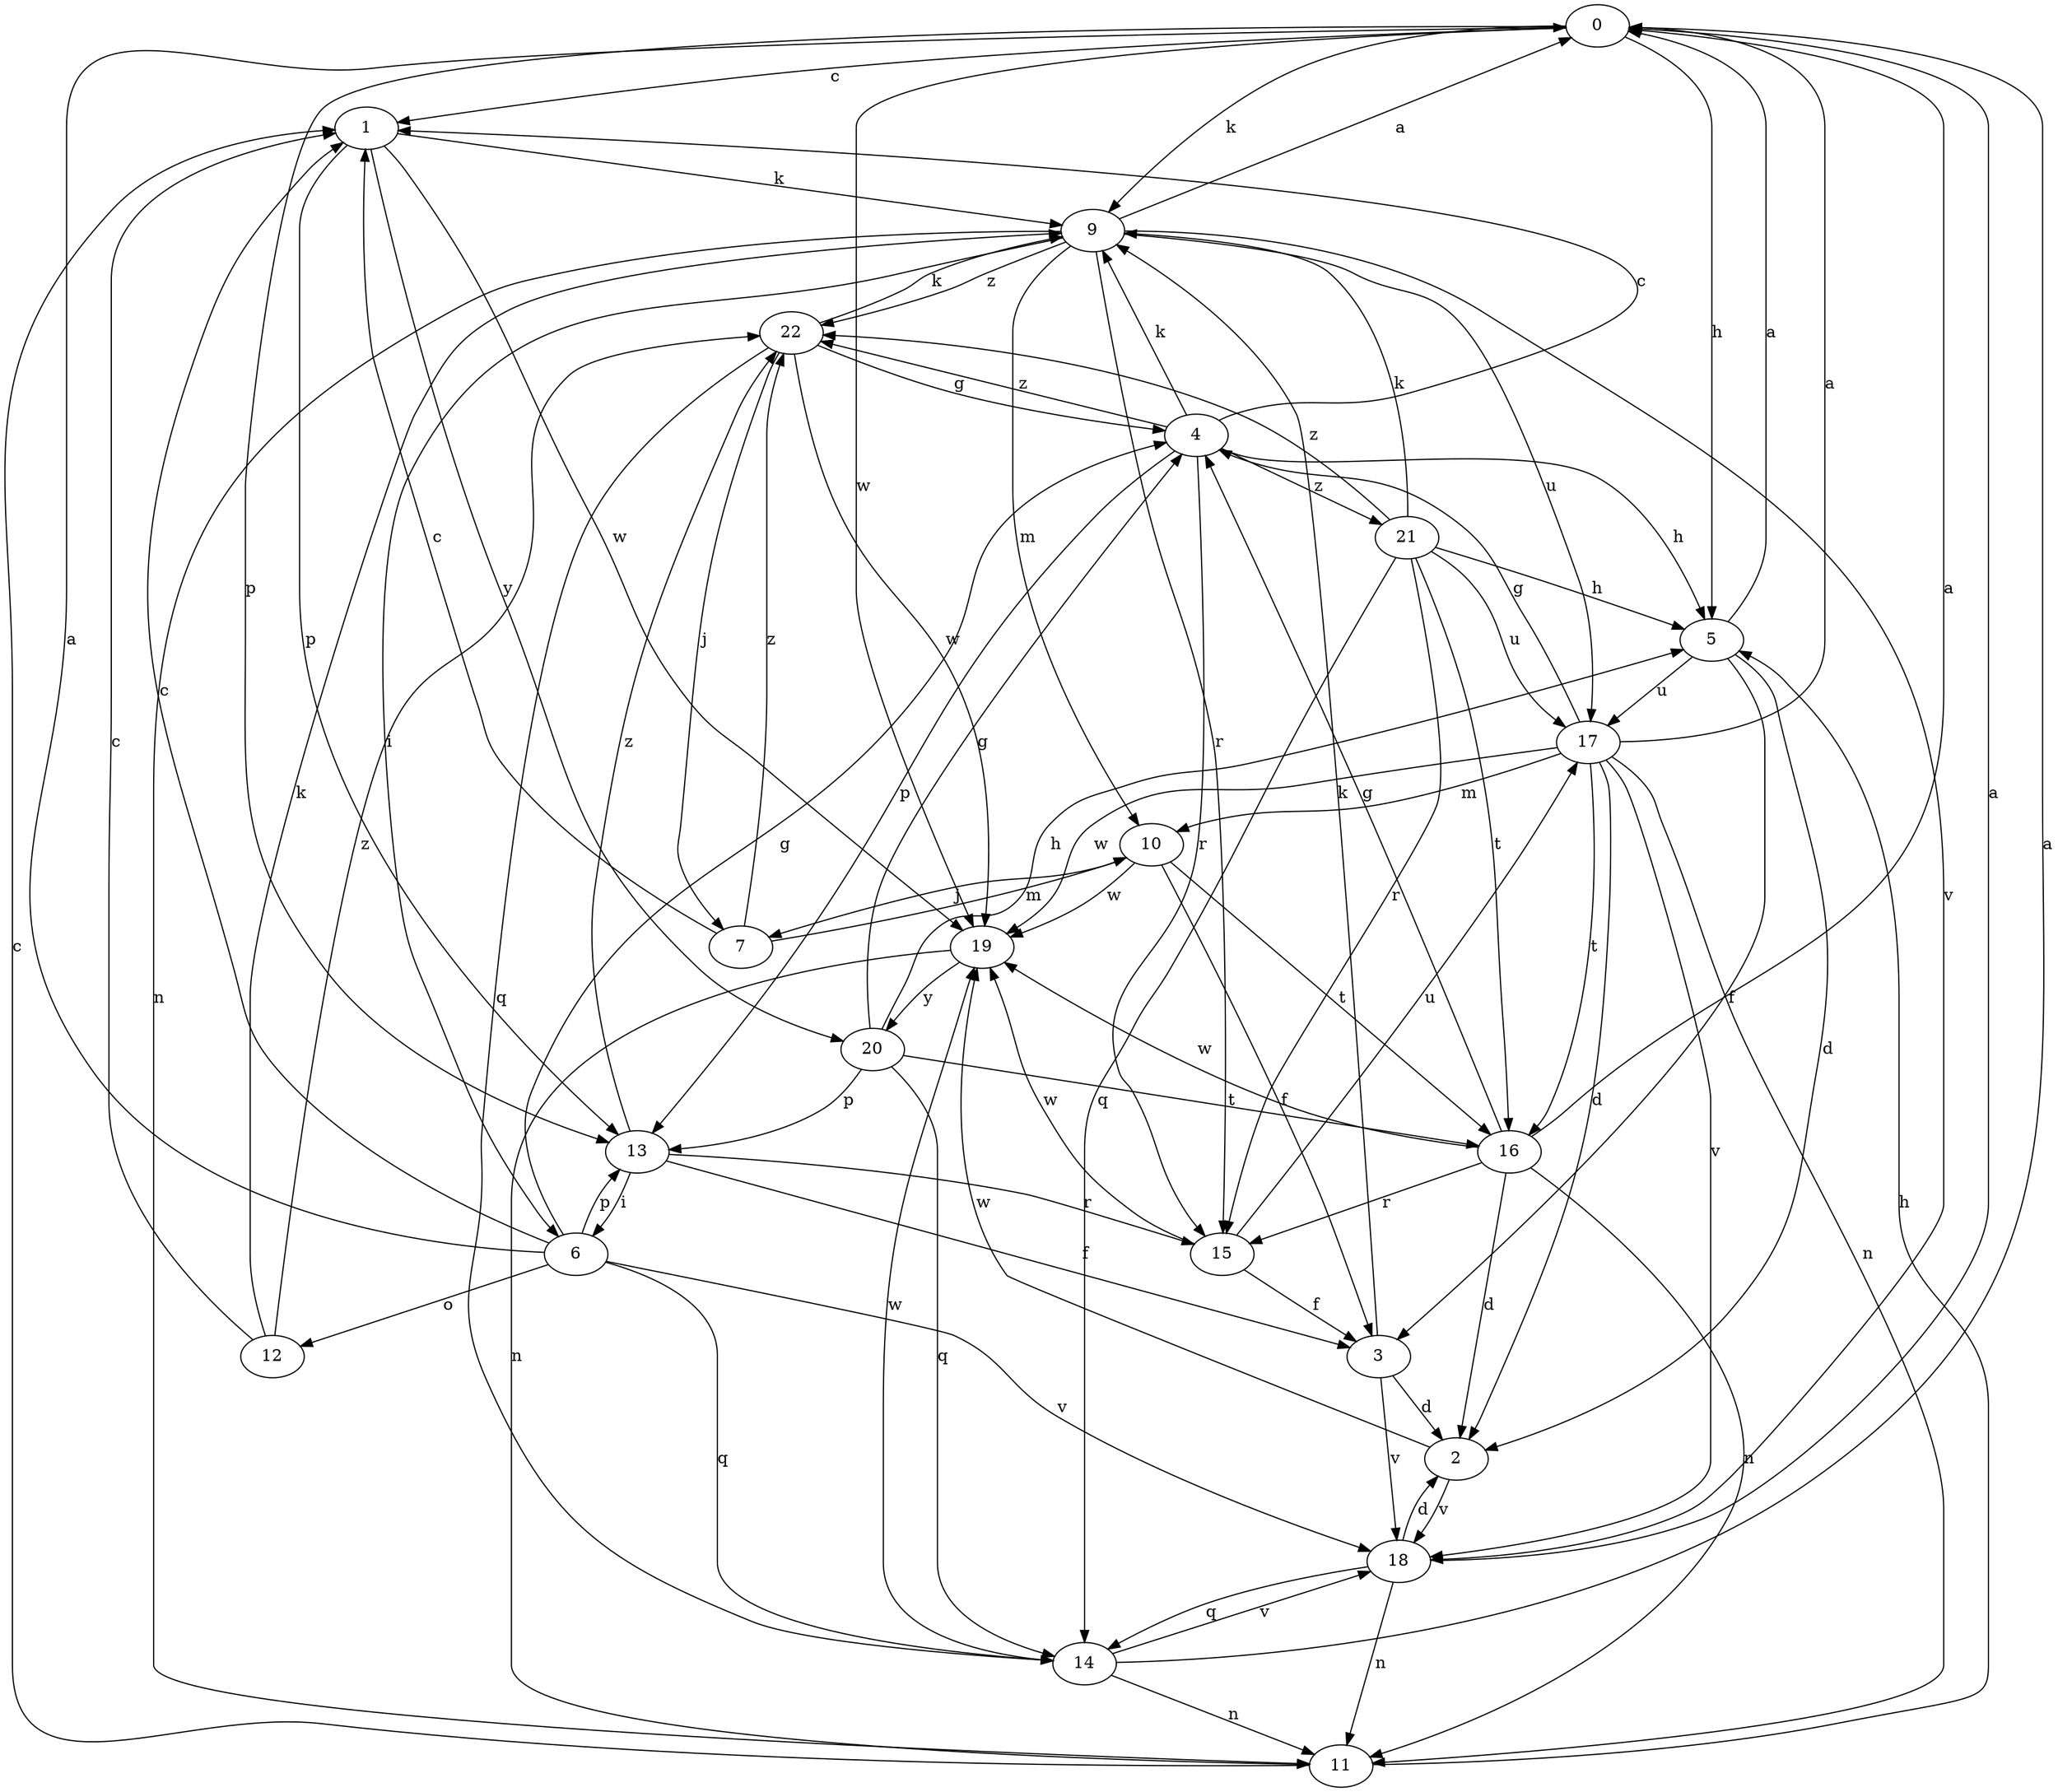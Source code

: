 strict digraph  {
0;
1;
2;
3;
4;
5;
6;
7;
9;
10;
11;
12;
13;
14;
15;
16;
17;
18;
19;
20;
21;
22;
0 -> 1  [label=c];
0 -> 5  [label=h];
0 -> 9  [label=k];
0 -> 13  [label=p];
0 -> 19  [label=w];
1 -> 9  [label=k];
1 -> 13  [label=p];
1 -> 19  [label=w];
1 -> 20  [label=y];
2 -> 18  [label=v];
2 -> 19  [label=w];
3 -> 2  [label=d];
3 -> 9  [label=k];
3 -> 18  [label=v];
4 -> 1  [label=c];
4 -> 5  [label=h];
4 -> 9  [label=k];
4 -> 13  [label=p];
4 -> 15  [label=r];
4 -> 21  [label=z];
4 -> 22  [label=z];
5 -> 0  [label=a];
5 -> 2  [label=d];
5 -> 3  [label=f];
5 -> 17  [label=u];
6 -> 0  [label=a];
6 -> 1  [label=c];
6 -> 4  [label=g];
6 -> 12  [label=o];
6 -> 13  [label=p];
6 -> 14  [label=q];
6 -> 18  [label=v];
7 -> 1  [label=c];
7 -> 10  [label=m];
7 -> 22  [label=z];
9 -> 0  [label=a];
9 -> 6  [label=i];
9 -> 10  [label=m];
9 -> 11  [label=n];
9 -> 15  [label=r];
9 -> 17  [label=u];
9 -> 18  [label=v];
9 -> 22  [label=z];
10 -> 3  [label=f];
10 -> 7  [label=j];
10 -> 16  [label=t];
10 -> 19  [label=w];
11 -> 1  [label=c];
11 -> 5  [label=h];
12 -> 1  [label=c];
12 -> 9  [label=k];
12 -> 22  [label=z];
13 -> 3  [label=f];
13 -> 6  [label=i];
13 -> 15  [label=r];
13 -> 22  [label=z];
14 -> 0  [label=a];
14 -> 11  [label=n];
14 -> 18  [label=v];
14 -> 19  [label=w];
15 -> 3  [label=f];
15 -> 17  [label=u];
15 -> 19  [label=w];
16 -> 0  [label=a];
16 -> 2  [label=d];
16 -> 4  [label=g];
16 -> 11  [label=n];
16 -> 15  [label=r];
16 -> 19  [label=w];
17 -> 0  [label=a];
17 -> 2  [label=d];
17 -> 4  [label=g];
17 -> 10  [label=m];
17 -> 11  [label=n];
17 -> 16  [label=t];
17 -> 18  [label=v];
17 -> 19  [label=w];
18 -> 0  [label=a];
18 -> 2  [label=d];
18 -> 11  [label=n];
18 -> 14  [label=q];
19 -> 11  [label=n];
19 -> 20  [label=y];
20 -> 4  [label=g];
20 -> 5  [label=h];
20 -> 13  [label=p];
20 -> 14  [label=q];
20 -> 16  [label=t];
21 -> 5  [label=h];
21 -> 9  [label=k];
21 -> 14  [label=q];
21 -> 15  [label=r];
21 -> 16  [label=t];
21 -> 17  [label=u];
21 -> 22  [label=z];
22 -> 4  [label=g];
22 -> 7  [label=j];
22 -> 9  [label=k];
22 -> 14  [label=q];
22 -> 19  [label=w];
}
